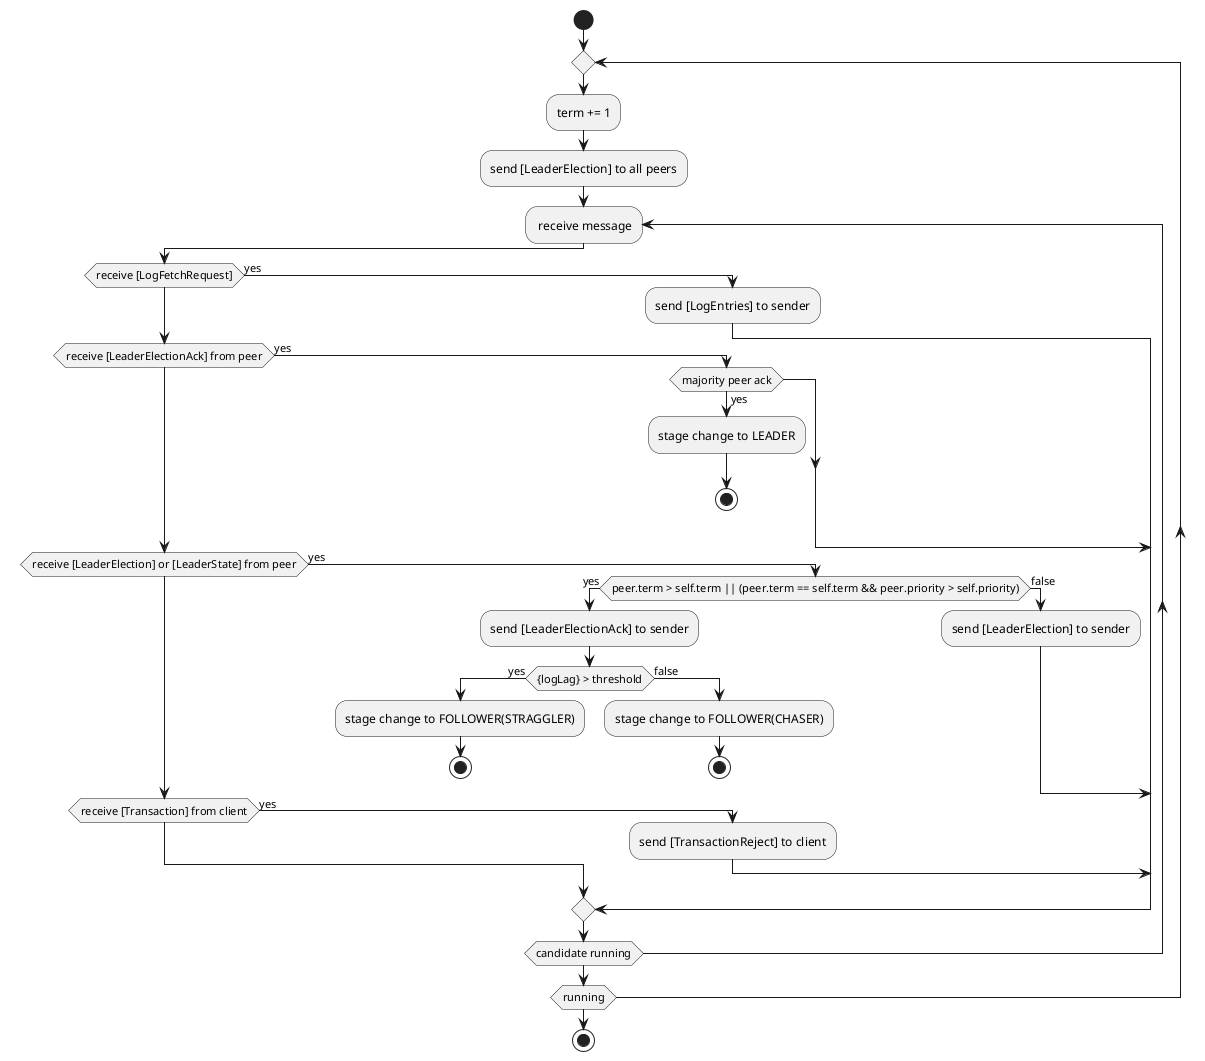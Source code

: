 @startuml
!pragma useVerticalIf on
start
repeat
    :term += 1;
    :send [LeaderElection] to all peers;

    repeat : receive message
        if (receive [LogFetchRequest]) then (yes)
            :send [LogEntries] to sender;
        elseif (receive [LeaderElectionAck] from peer) then (yes)
            if (majority peer ack) then (yes)
                :stage change to LEADER;
                stop
            endif

        elseif (receive [LeaderElection] or [LeaderState] from peer) then (yes)
            if (peer.term > self.term || (peer.term == self.term && peer.priority > self.priority)) then (yes)
                :send [LeaderElectionAck] to sender;
                if ({logLag} > threshold) then (yes)
                    :stage change to FOLLOWER(STRAGGLER);
                    stop
                else (false)
                    :stage change to FOLLOWER(CHASER);
                    stop
                endif
            else (false)
                :send [LeaderElection] to sender;
            endif

        elseif (receive [Transaction] from client) then (yes)
            :send [TransactionReject] to client;
        endif
    repeat while (candidate running)

repeat while (running)

stop
@enduml

